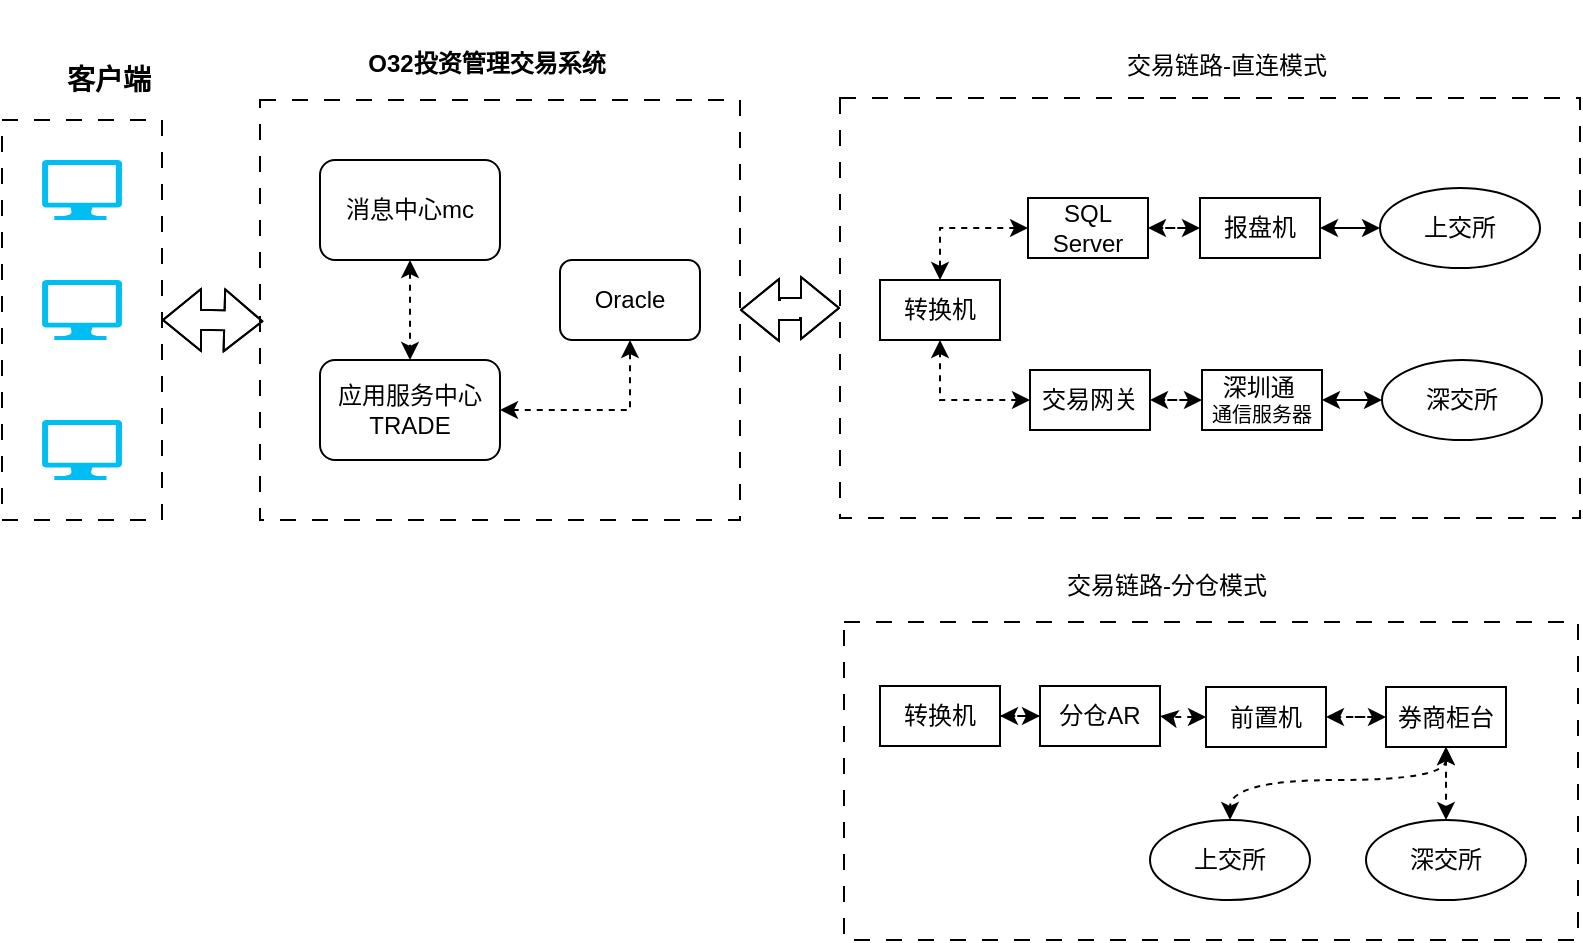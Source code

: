 <mxfile version="24.0.6" type="github">
  <diagram name="第 1 页" id="Hl0IDdzk9xqQNP-VrTFX">
    <mxGraphModel dx="875" dy="474" grid="1" gridSize="10" guides="1" tooltips="1" connect="1" arrows="1" fold="1" page="1" pageScale="1" pageWidth="827" pageHeight="1169" math="0" shadow="0">
      <root>
        <mxCell id="0" />
        <mxCell id="1" parent="0" />
        <mxCell id="l2SVZ1lYcrZDh2CJXjzG-43" style="edgeStyle=orthogonalEdgeStyle;rounded=0;orthogonalLoop=1;jettySize=auto;html=1;entryX=0;entryY=0.5;entryDx=0;entryDy=0;shape=flexArrow;startArrow=block;" edge="1" parent="1" source="l2SVZ1lYcrZDh2CJXjzG-11" target="l2SVZ1lYcrZDh2CJXjzG-15">
          <mxGeometry relative="1" as="geometry" />
        </mxCell>
        <mxCell id="l2SVZ1lYcrZDh2CJXjzG-11" value="" style="rounded=0;whiteSpace=wrap;html=1;dashed=1;dashPattern=8 8;" vertex="1" parent="1">
          <mxGeometry x="157" y="80" width="240" height="210" as="geometry" />
        </mxCell>
        <mxCell id="l2SVZ1lYcrZDh2CJXjzG-8" value="" style="rounded=0;whiteSpace=wrap;html=1;fillStyle=auto;dashed=1;dashPattern=8 8;" vertex="1" parent="1">
          <mxGeometry x="28" y="90" width="80" height="200" as="geometry" />
        </mxCell>
        <mxCell id="l2SVZ1lYcrZDh2CJXjzG-1" value="" style="verticalLabelPosition=bottom;html=1;verticalAlign=top;align=center;strokeColor=none;fillColor=#00BEF2;shape=mxgraph.azure.computer;pointerEvents=1;" vertex="1" parent="1">
          <mxGeometry x="48" y="170" width="40" height="30" as="geometry" />
        </mxCell>
        <mxCell id="l2SVZ1lYcrZDh2CJXjzG-2" value="" style="verticalLabelPosition=bottom;html=1;verticalAlign=top;align=center;strokeColor=none;fillColor=#00BEF2;shape=mxgraph.azure.computer;pointerEvents=1;" vertex="1" parent="1">
          <mxGeometry x="48" y="240" width="40" height="30" as="geometry" />
        </mxCell>
        <mxCell id="l2SVZ1lYcrZDh2CJXjzG-13" value="" style="edgeStyle=orthogonalEdgeStyle;rounded=0;orthogonalLoop=1;jettySize=auto;html=1;startArrow=classic;startFill=1;dashed=1;" edge="1" parent="1" source="l2SVZ1lYcrZDh2CJXjzG-3" target="l2SVZ1lYcrZDh2CJXjzG-5">
          <mxGeometry relative="1" as="geometry" />
        </mxCell>
        <mxCell id="l2SVZ1lYcrZDh2CJXjzG-3" value="应用服务中心TRADE" style="rounded=1;whiteSpace=wrap;html=1;" vertex="1" parent="1">
          <mxGeometry x="187" y="210" width="90" height="50" as="geometry" />
        </mxCell>
        <mxCell id="l2SVZ1lYcrZDh2CJXjzG-5" value="Oracle" style="rounded=1;whiteSpace=wrap;html=1;" vertex="1" parent="1">
          <mxGeometry x="307" y="160" width="70" height="40" as="geometry" />
        </mxCell>
        <mxCell id="l2SVZ1lYcrZDh2CJXjzG-6" value="" style="verticalLabelPosition=bottom;html=1;verticalAlign=top;align=center;strokeColor=none;fillColor=#00BEF2;shape=mxgraph.azure.computer;pointerEvents=1;" vertex="1" parent="1">
          <mxGeometry x="48" y="110" width="40" height="30" as="geometry" />
        </mxCell>
        <mxCell id="l2SVZ1lYcrZDh2CJXjzG-14" value="" style="edgeStyle=orthogonalEdgeStyle;rounded=0;orthogonalLoop=1;jettySize=auto;html=1;startArrow=classic;startFill=1;dashed=1;" edge="1" parent="1" source="l2SVZ1lYcrZDh2CJXjzG-7" target="l2SVZ1lYcrZDh2CJXjzG-3">
          <mxGeometry relative="1" as="geometry" />
        </mxCell>
        <mxCell id="l2SVZ1lYcrZDh2CJXjzG-7" value="消息中心mc" style="rounded=1;whiteSpace=wrap;html=1;" vertex="1" parent="1">
          <mxGeometry x="187" y="110" width="90" height="50" as="geometry" />
        </mxCell>
        <mxCell id="l2SVZ1lYcrZDh2CJXjzG-10" value="&lt;p style=&quot;line-height: 100%;&quot;&gt;&lt;font style=&quot;font-size: 14px;&quot;&gt;客户端&lt;/font&gt;&lt;/p&gt;" style="text;strokeColor=none;fillColor=none;html=1;fontSize=24;fontStyle=1;verticalAlign=middle;align=center;" vertex="1" parent="1">
          <mxGeometry x="42" y="48" width="78" height="40" as="geometry" />
        </mxCell>
        <mxCell id="l2SVZ1lYcrZDh2CJXjzG-15" value="" style="rounded=0;whiteSpace=wrap;html=1;dashed=1;dashPattern=8 8;" vertex="1" parent="1">
          <mxGeometry x="447" y="79" width="370" height="210" as="geometry" />
        </mxCell>
        <mxCell id="l2SVZ1lYcrZDh2CJXjzG-16" value="交易链路-直连模式" style="text;html=1;align=center;verticalAlign=middle;resizable=0;points=[];autosize=1;strokeColor=none;fillColor=none;" vertex="1" parent="1">
          <mxGeometry x="580" y="48" width="120" height="30" as="geometry" />
        </mxCell>
        <mxCell id="l2SVZ1lYcrZDh2CJXjzG-17" value="转换机" style="rounded=0;whiteSpace=wrap;html=1;" vertex="1" parent="1">
          <mxGeometry x="467" y="170" width="60" height="30" as="geometry" />
        </mxCell>
        <mxCell id="l2SVZ1lYcrZDh2CJXjzG-26" value="" style="edgeStyle=orthogonalEdgeStyle;rounded=0;orthogonalLoop=1;jettySize=auto;html=1;startArrow=classic;startFill=1;dashed=1;" edge="1" parent="1" source="l2SVZ1lYcrZDh2CJXjzG-18" target="l2SVZ1lYcrZDh2CJXjzG-17">
          <mxGeometry relative="1" as="geometry" />
        </mxCell>
        <mxCell id="l2SVZ1lYcrZDh2CJXjzG-18" value="SQL Server" style="rounded=0;whiteSpace=wrap;html=1;" vertex="1" parent="1">
          <mxGeometry x="541" y="129" width="60" height="30" as="geometry" />
        </mxCell>
        <mxCell id="l2SVZ1lYcrZDh2CJXjzG-28" value="" style="edgeStyle=orthogonalEdgeStyle;rounded=0;orthogonalLoop=1;jettySize=auto;html=1;startArrow=classic;startFill=1;dashed=1;" edge="1" parent="1" source="l2SVZ1lYcrZDh2CJXjzG-19" target="l2SVZ1lYcrZDh2CJXjzG-18">
          <mxGeometry relative="1" as="geometry" />
        </mxCell>
        <mxCell id="l2SVZ1lYcrZDh2CJXjzG-19" value="报盘机" style="rounded=0;whiteSpace=wrap;html=1;" vertex="1" parent="1">
          <mxGeometry x="627" y="129" width="60" height="30" as="geometry" />
        </mxCell>
        <mxCell id="l2SVZ1lYcrZDh2CJXjzG-29" value="" style="edgeStyle=orthogonalEdgeStyle;rounded=0;orthogonalLoop=1;jettySize=auto;html=1;startArrow=classic;startFill=1;" edge="1" parent="1" source="l2SVZ1lYcrZDh2CJXjzG-20" target="l2SVZ1lYcrZDh2CJXjzG-19">
          <mxGeometry relative="1" as="geometry" />
        </mxCell>
        <mxCell id="l2SVZ1lYcrZDh2CJXjzG-20" value="上交所" style="ellipse;whiteSpace=wrap;html=1;" vertex="1" parent="1">
          <mxGeometry x="717" y="124" width="80" height="40" as="geometry" />
        </mxCell>
        <mxCell id="l2SVZ1lYcrZDh2CJXjzG-34" value="" style="edgeStyle=orthogonalEdgeStyle;rounded=0;orthogonalLoop=1;jettySize=auto;html=1;startArrow=classic;startFill=1;dashed=1;" edge="1" parent="1" source="l2SVZ1lYcrZDh2CJXjzG-22" target="l2SVZ1lYcrZDh2CJXjzG-17">
          <mxGeometry relative="1" as="geometry" />
        </mxCell>
        <mxCell id="l2SVZ1lYcrZDh2CJXjzG-22" value="交易网关" style="rounded=0;whiteSpace=wrap;html=1;" vertex="1" parent="1">
          <mxGeometry x="542" y="215" width="60" height="30" as="geometry" />
        </mxCell>
        <mxCell id="l2SVZ1lYcrZDh2CJXjzG-39" value="" style="edgeStyle=orthogonalEdgeStyle;rounded=0;orthogonalLoop=1;jettySize=auto;html=1;dashed=1;startArrow=classic;startFill=1;" edge="1" parent="1" source="l2SVZ1lYcrZDh2CJXjzG-23" target="l2SVZ1lYcrZDh2CJXjzG-22">
          <mxGeometry relative="1" as="geometry" />
        </mxCell>
        <mxCell id="l2SVZ1lYcrZDh2CJXjzG-23" value="深圳通&amp;nbsp;&lt;div style=&quot;font-size: 10px;&quot;&gt;通信服务器&lt;/div&gt;" style="rounded=0;whiteSpace=wrap;html=1;" vertex="1" parent="1">
          <mxGeometry x="628" y="215" width="60" height="30" as="geometry" />
        </mxCell>
        <mxCell id="l2SVZ1lYcrZDh2CJXjzG-32" value="" style="edgeStyle=orthogonalEdgeStyle;rounded=0;orthogonalLoop=1;jettySize=auto;html=1;startArrow=classic;startFill=1;" edge="1" parent="1" source="l2SVZ1lYcrZDh2CJXjzG-24" target="l2SVZ1lYcrZDh2CJXjzG-23">
          <mxGeometry relative="1" as="geometry" />
        </mxCell>
        <mxCell id="l2SVZ1lYcrZDh2CJXjzG-24" value="深交所" style="ellipse;whiteSpace=wrap;html=1;" vertex="1" parent="1">
          <mxGeometry x="718" y="210" width="80" height="40" as="geometry" />
        </mxCell>
        <mxCell id="l2SVZ1lYcrZDh2CJXjzG-35" value="&lt;font style=&quot;font-size: 12px;&quot;&gt;O32投资管理交易系统&lt;/font&gt;" style="text;strokeColor=none;fillColor=none;html=1;fontSize=24;fontStyle=1;verticalAlign=middle;align=center;" vertex="1" parent="1">
          <mxGeometry x="220" y="38" width="100" height="40" as="geometry" />
        </mxCell>
        <mxCell id="l2SVZ1lYcrZDh2CJXjzG-41" style="edgeStyle=orthogonalEdgeStyle;rounded=0;orthogonalLoop=1;jettySize=auto;html=1;entryX=0.007;entryY=0.527;entryDx=0;entryDy=0;entryPerimeter=0;shape=flexArrow;startArrow=block;" edge="1" parent="1" source="l2SVZ1lYcrZDh2CJXjzG-8" target="l2SVZ1lYcrZDh2CJXjzG-11">
          <mxGeometry relative="1" as="geometry" />
        </mxCell>
        <mxCell id="l2SVZ1lYcrZDh2CJXjzG-44" value="" style="rounded=0;whiteSpace=wrap;html=1;dashed=1;dashPattern=8 8;" vertex="1" parent="1">
          <mxGeometry x="449" y="341" width="367" height="159" as="geometry" />
        </mxCell>
        <mxCell id="l2SVZ1lYcrZDh2CJXjzG-45" value="交易链路-分仓模式" style="text;html=1;align=center;verticalAlign=middle;resizable=0;points=[];autosize=1;strokeColor=none;fillColor=none;" vertex="1" parent="1">
          <mxGeometry x="550" y="308" width="120" height="30" as="geometry" />
        </mxCell>
        <mxCell id="l2SVZ1lYcrZDh2CJXjzG-46" value="转换机" style="rounded=0;whiteSpace=wrap;html=1;" vertex="1" parent="1">
          <mxGeometry x="467" y="373" width="60" height="30" as="geometry" />
        </mxCell>
        <mxCell id="l2SVZ1lYcrZDh2CJXjzG-53" value="" style="edgeStyle=orthogonalEdgeStyle;rounded=0;orthogonalLoop=1;jettySize=auto;html=1;startArrow=classic;startFill=1;dashed=1;" edge="1" parent="1" source="l2SVZ1lYcrZDh2CJXjzG-47" target="l2SVZ1lYcrZDh2CJXjzG-46">
          <mxGeometry relative="1" as="geometry" />
        </mxCell>
        <mxCell id="l2SVZ1lYcrZDh2CJXjzG-47" value="分仓AR" style="rounded=0;whiteSpace=wrap;html=1;" vertex="1" parent="1">
          <mxGeometry x="547" y="373" width="60" height="30" as="geometry" />
        </mxCell>
        <mxCell id="l2SVZ1lYcrZDh2CJXjzG-54" value="" style="edgeStyle=orthogonalEdgeStyle;rounded=0;orthogonalLoop=1;jettySize=auto;html=1;startArrow=classic;startFill=1;dashed=1;" edge="1" parent="1" source="l2SVZ1lYcrZDh2CJXjzG-48" target="l2SVZ1lYcrZDh2CJXjzG-47">
          <mxGeometry relative="1" as="geometry" />
        </mxCell>
        <mxCell id="l2SVZ1lYcrZDh2CJXjzG-48" value="前置机" style="rounded=0;whiteSpace=wrap;html=1;" vertex="1" parent="1">
          <mxGeometry x="630" y="373.5" width="60" height="30" as="geometry" />
        </mxCell>
        <mxCell id="l2SVZ1lYcrZDh2CJXjzG-55" value="" style="edgeStyle=orthogonalEdgeStyle;rounded=0;orthogonalLoop=1;jettySize=auto;html=1;startArrow=classic;startFill=1;dashed=1;" edge="1" parent="1" source="l2SVZ1lYcrZDh2CJXjzG-49" target="l2SVZ1lYcrZDh2CJXjzG-48">
          <mxGeometry relative="1" as="geometry" />
        </mxCell>
        <mxCell id="l2SVZ1lYcrZDh2CJXjzG-57" style="edgeStyle=orthogonalEdgeStyle;rounded=0;orthogonalLoop=1;jettySize=auto;html=1;startArrow=classic;startFill=1;dashed=1;" edge="1" parent="1" source="l2SVZ1lYcrZDh2CJXjzG-49" target="l2SVZ1lYcrZDh2CJXjzG-51">
          <mxGeometry relative="1" as="geometry" />
        </mxCell>
        <mxCell id="l2SVZ1lYcrZDh2CJXjzG-58" style="edgeStyle=orthogonalEdgeStyle;rounded=0;orthogonalLoop=1;jettySize=auto;html=1;entryX=0.5;entryY=0;entryDx=0;entryDy=0;curved=1;startArrow=classic;startFill=1;dashed=1;" edge="1" parent="1" source="l2SVZ1lYcrZDh2CJXjzG-49" target="l2SVZ1lYcrZDh2CJXjzG-50">
          <mxGeometry relative="1" as="geometry">
            <Array as="points">
              <mxPoint x="750" y="420" />
              <mxPoint x="642" y="420" />
            </Array>
          </mxGeometry>
        </mxCell>
        <mxCell id="l2SVZ1lYcrZDh2CJXjzG-49" value="券商柜台" style="rounded=0;whiteSpace=wrap;html=1;" vertex="1" parent="1">
          <mxGeometry x="720" y="373.5" width="60" height="30" as="geometry" />
        </mxCell>
        <mxCell id="l2SVZ1lYcrZDh2CJXjzG-50" value="上交所" style="ellipse;whiteSpace=wrap;html=1;" vertex="1" parent="1">
          <mxGeometry x="602" y="440" width="80" height="40" as="geometry" />
        </mxCell>
        <mxCell id="l2SVZ1lYcrZDh2CJXjzG-51" value="深交所" style="ellipse;whiteSpace=wrap;html=1;" vertex="1" parent="1">
          <mxGeometry x="710" y="440" width="80" height="40" as="geometry" />
        </mxCell>
      </root>
    </mxGraphModel>
  </diagram>
</mxfile>
